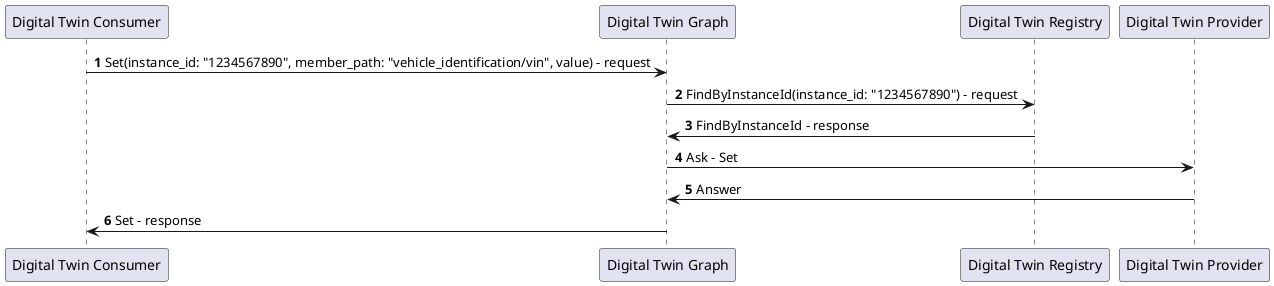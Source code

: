 @startuml

autonumber

participant "Digital Twin Consumer" as CONSUMER
participant "Digital Twin Graph" as DIGITAL_TWIN_GRAPH
participant "Digital Twin Registry" as DIGITAL_TWIN_REGISTRY
participant "Digital Twin Provider" as PROVIDER

CONSUMER -> DIGITAL_TWIN_GRAPH: Set(instance_id: "1234567890", member_path: "vehicle_identification/vin", value) - request

DIGITAL_TWIN_GRAPH -> DIGITAL_TWIN_REGISTRY: FindByInstanceId(instance_id: "1234567890") - request
DIGITAL_TWIN_GRAPH <- DIGITAL_TWIN_REGISTRY: FindByInstanceId - response

DIGITAL_TWIN_GRAPH -> PROVIDER: Ask - Set

DIGITAL_TWIN_GRAPH <- PROVIDER: Answer

CONSUMER <- DIGITAL_TWIN_GRAPH: Set - response

@enduml
